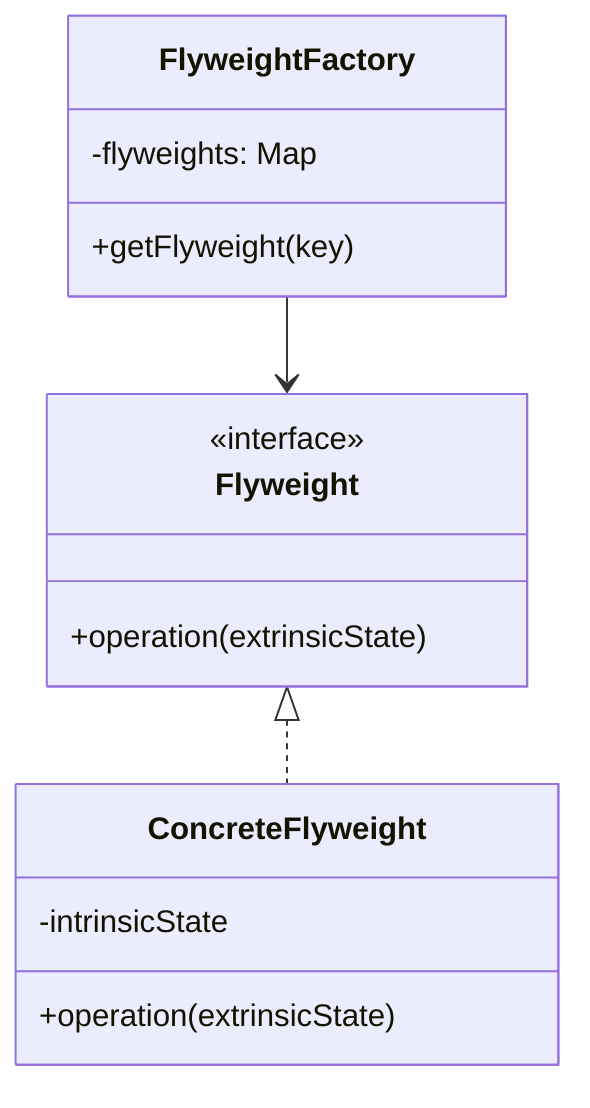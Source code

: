 classDiagram
    class Flyweight {
        <<interface>>
        +operation(extrinsicState)
    }
    class ConcreteFlyweight {
        -intrinsicState
        +operation(extrinsicState)
    }
    class FlyweightFactory {
        -flyweights: Map
        +getFlyweight(key)
    }
    Flyweight <|.. ConcreteFlyweight
    FlyweightFactory --> Flyweight